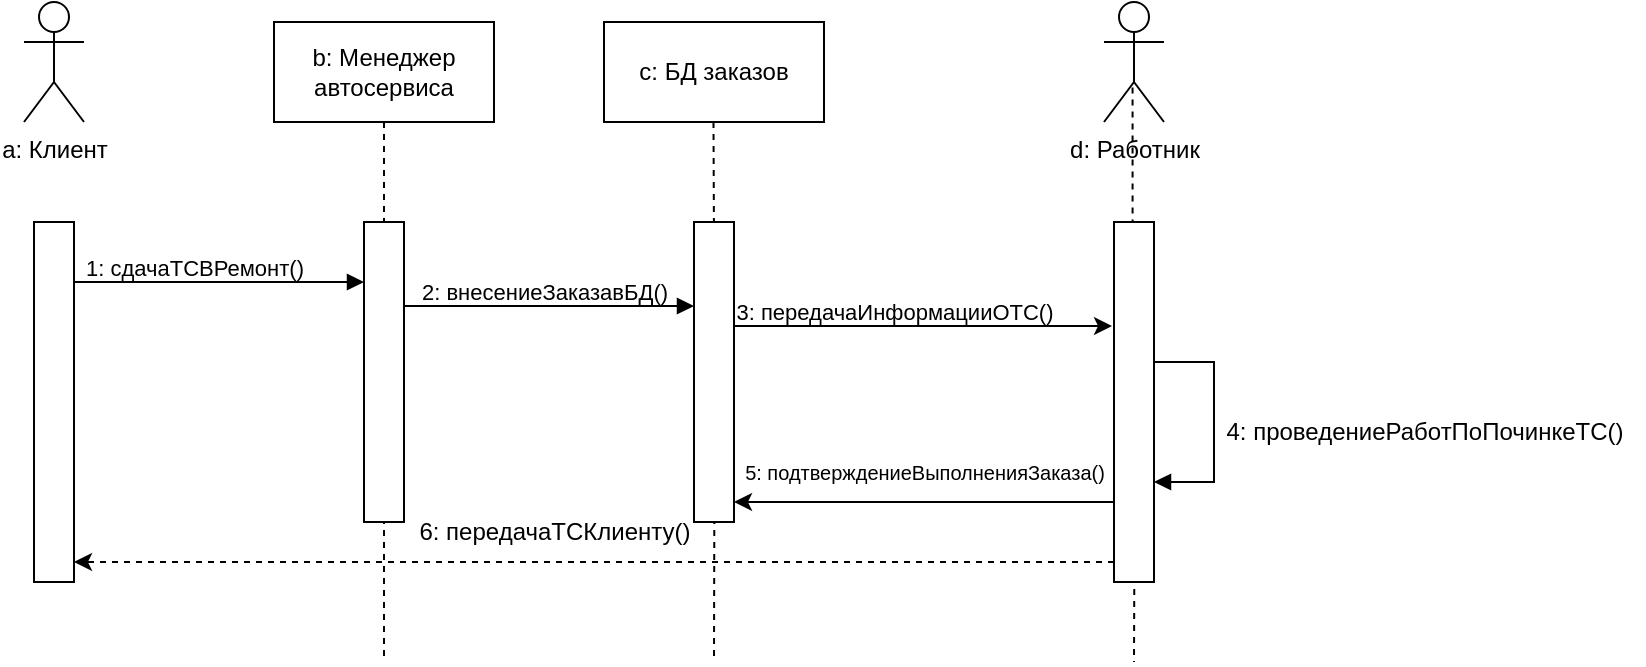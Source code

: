 <mxfile version="24.1.0" type="device">
  <diagram name="Страница — 1" id="e_uj34zzvie9biT-qgOB">
    <mxGraphModel dx="1050" dy="669" grid="1" gridSize="10" guides="1" tooltips="1" connect="1" arrows="1" fold="1" page="1" pageScale="1" pageWidth="827" pageHeight="1169" math="0" shadow="0">
      <root>
        <mxCell id="0" />
        <mxCell id="1" parent="0" />
        <mxCell id="tfTTYyIcX-fdJAOk-1EW-33" style="edgeStyle=orthogonalEdgeStyle;rounded=0;orthogonalLoop=1;jettySize=auto;html=1;exitX=0.476;exitY=0.712;exitDx=0;exitDy=0;endArrow=none;endFill=0;dashed=1;exitPerimeter=0;" parent="1" source="tfTTYyIcX-fdJAOk-1EW-2" edge="1">
          <mxGeometry relative="1" as="geometry">
            <mxPoint x="655" y="520" as="targetPoint" />
            <mxPoint x="654.5" y="260" as="sourcePoint" />
          </mxGeometry>
        </mxCell>
        <mxCell id="tfTTYyIcX-fdJAOk-1EW-32" style="edgeStyle=orthogonalEdgeStyle;rounded=0;orthogonalLoop=1;jettySize=auto;html=1;exitX=0.5;exitY=1;exitDx=0;exitDy=0;endArrow=none;endFill=0;dashed=1;" parent="1" edge="1">
          <mxGeometry relative="1" as="geometry">
            <mxPoint x="445" y="520" as="targetPoint" />
            <mxPoint x="444.75" y="250" as="sourcePoint" />
          </mxGeometry>
        </mxCell>
        <mxCell id="tfTTYyIcX-fdJAOk-1EW-1" value="а: Клиент" style="shape=umlActor;verticalLabelPosition=bottom;verticalAlign=top;html=1;" parent="1" vertex="1">
          <mxGeometry x="100" y="190" width="30" height="60" as="geometry" />
        </mxCell>
        <mxCell id="tfTTYyIcX-fdJAOk-1EW-2" value="d: Работник" style="shape=umlActor;verticalLabelPosition=bottom;verticalAlign=top;html=1;" parent="1" vertex="1">
          <mxGeometry x="640" y="190" width="30" height="60" as="geometry" />
        </mxCell>
        <mxCell id="tfTTYyIcX-fdJAOk-1EW-3" value="" style="html=1;points=[[0,0,0,0,5],[0,1,0,0,-5],[1,0,0,0,5],[1,1,0,0,-5]];perimeter=orthogonalPerimeter;outlineConnect=0;targetShapes=umlLifeline;portConstraint=eastwest;newEdgeStyle={&quot;curved&quot;:0,&quot;rounded&quot;:0};" parent="1" vertex="1">
          <mxGeometry x="105" y="300" width="20" height="180" as="geometry" />
        </mxCell>
        <mxCell id="tfTTYyIcX-fdJAOk-1EW-4" value="" style="html=1;points=[[0,0,0,0,5],[0,1,0,0,-5],[1,0,0,0,5],[1,1,0,0,-5]];perimeter=orthogonalPerimeter;outlineConnect=0;targetShapes=umlLifeline;portConstraint=eastwest;newEdgeStyle={&quot;curved&quot;:0,&quot;rounded&quot;:0};" parent="1" vertex="1">
          <mxGeometry x="645" y="300" width="20" height="180" as="geometry" />
        </mxCell>
        <mxCell id="tfTTYyIcX-fdJAOk-1EW-30" style="edgeStyle=orthogonalEdgeStyle;rounded=0;orthogonalLoop=1;jettySize=auto;html=1;exitX=0.5;exitY=1;exitDx=0;exitDy=0;endArrow=none;endFill=0;dashed=1;" parent="1" source="tfTTYyIcX-fdJAOk-1EW-5" edge="1">
          <mxGeometry relative="1" as="geometry">
            <mxPoint x="280" y="520" as="targetPoint" />
          </mxGeometry>
        </mxCell>
        <mxCell id="tfTTYyIcX-fdJAOk-1EW-5" value="b: Менеджер автосервиса" style="html=1;whiteSpace=wrap;" parent="1" vertex="1">
          <mxGeometry x="225" y="200" width="110" height="50" as="geometry" />
        </mxCell>
        <mxCell id="tfTTYyIcX-fdJAOk-1EW-6" value="" style="html=1;points=[[0,0,0,0,5],[0,1,0,0,-5],[1,0,0,0,5],[1,1,0,0,-5]];perimeter=orthogonalPerimeter;outlineConnect=0;targetShapes=umlLifeline;portConstraint=eastwest;newEdgeStyle={&quot;curved&quot;:0,&quot;rounded&quot;:0};" parent="1" vertex="1">
          <mxGeometry x="270" y="300" width="20" height="150" as="geometry" />
        </mxCell>
        <mxCell id="tfTTYyIcX-fdJAOk-1EW-7" value="" style="endArrow=block;endFill=1;html=1;edgeStyle=orthogonalEdgeStyle;align=left;verticalAlign=top;rounded=0;" parent="1" edge="1">
          <mxGeometry x="-1" relative="1" as="geometry">
            <mxPoint x="125" y="330" as="sourcePoint" />
            <mxPoint x="270" y="330" as="targetPoint" />
          </mxGeometry>
        </mxCell>
        <mxCell id="tfTTYyIcX-fdJAOk-1EW-9" value="&lt;span style=&quot;font-size: 11px; text-align: left; background-color: rgb(255, 255, 255);&quot;&gt;1: сдачаТСВРемонт()&lt;/span&gt;" style="text;html=1;align=center;verticalAlign=middle;resizable=0;points=[];autosize=1;strokeColor=none;fillColor=none;" parent="1" vertex="1">
          <mxGeometry x="120" y="308" width="130" height="30" as="geometry" />
        </mxCell>
        <mxCell id="tfTTYyIcX-fdJAOk-1EW-11" value="c: БД заказов" style="html=1;whiteSpace=wrap;" parent="1" vertex="1">
          <mxGeometry x="390" y="200" width="110" height="50" as="geometry" />
        </mxCell>
        <mxCell id="tfTTYyIcX-fdJAOk-1EW-12" value="" style="html=1;points=[[0,0,0,0,5],[0,1,0,0,-5],[1,0,0,0,5],[1,1,0,0,-5]];perimeter=orthogonalPerimeter;outlineConnect=0;targetShapes=umlLifeline;portConstraint=eastwest;newEdgeStyle={&quot;curved&quot;:0,&quot;rounded&quot;:0};" parent="1" vertex="1">
          <mxGeometry x="435" y="300" width="20" height="150" as="geometry" />
        </mxCell>
        <mxCell id="tfTTYyIcX-fdJAOk-1EW-13" value="" style="endArrow=block;endFill=1;html=1;edgeStyle=orthogonalEdgeStyle;align=left;verticalAlign=top;rounded=0;" parent="1" edge="1">
          <mxGeometry x="-1" relative="1" as="geometry">
            <mxPoint x="290" y="342" as="sourcePoint" />
            <mxPoint x="435" y="342" as="targetPoint" />
          </mxGeometry>
        </mxCell>
        <mxCell id="tfTTYyIcX-fdJAOk-1EW-14" value="&lt;span style=&quot;font-size: 11px; text-align: left; background-color: rgb(255, 255, 255);&quot;&gt;2: внесениеЗаказавБД()&lt;/span&gt;" style="text;html=1;align=center;verticalAlign=middle;resizable=0;points=[];autosize=1;strokeColor=none;fillColor=none;" parent="1" vertex="1">
          <mxGeometry x="285" y="320" width="150" height="30" as="geometry" />
        </mxCell>
        <mxCell id="tfTTYyIcX-fdJAOk-1EW-16" value="&lt;span style=&quot;text-align: left; background-color: rgb(255, 255, 255);&quot;&gt;&lt;font style=&quot;font-size: 11px;&quot;&gt;3: передачаИнформацииОТС()&lt;/font&gt;&lt;/span&gt;" style="text;html=1;align=center;verticalAlign=middle;resizable=0;points=[];autosize=1;strokeColor=none;fillColor=none;" parent="1" vertex="1">
          <mxGeometry x="445" y="330" width="180" height="30" as="geometry" />
        </mxCell>
        <mxCell id="tfTTYyIcX-fdJAOk-1EW-18" value="" style="endArrow=block;endFill=1;html=1;edgeStyle=orthogonalEdgeStyle;align=left;verticalAlign=top;rounded=0;" parent="1" source="tfTTYyIcX-fdJAOk-1EW-4" edge="1">
          <mxGeometry x="-1" relative="1" as="geometry">
            <mxPoint x="665" y="380" as="sourcePoint" />
            <mxPoint x="665" y="430" as="targetPoint" />
            <Array as="points">
              <mxPoint x="695" y="370" />
              <mxPoint x="695" y="430" />
              <mxPoint x="665" y="430" />
            </Array>
          </mxGeometry>
        </mxCell>
        <mxCell id="tfTTYyIcX-fdJAOk-1EW-19" value="4: проведениеРаботПоПочинкеТС()" style="text;html=1;align=center;verticalAlign=middle;resizable=0;points=[];autosize=1;strokeColor=none;fillColor=none;" parent="1" vertex="1">
          <mxGeometry x="690" y="390" width="220" height="30" as="geometry" />
        </mxCell>
        <mxCell id="tfTTYyIcX-fdJAOk-1EW-20" value="" style="edgeStyle=none;orthogonalLoop=1;jettySize=auto;html=1;rounded=0;" parent="1" edge="1">
          <mxGeometry width="100" relative="1" as="geometry">
            <mxPoint x="645" y="440" as="sourcePoint" />
            <mxPoint x="455" y="440" as="targetPoint" />
            <Array as="points">
              <mxPoint x="530" y="440" />
            </Array>
          </mxGeometry>
        </mxCell>
        <mxCell id="tfTTYyIcX-fdJAOk-1EW-21" value="&lt;font style=&quot;font-size: 10px;&quot;&gt;5: подтверждениеВыполненияЗаказа()&lt;/font&gt;" style="text;html=1;align=center;verticalAlign=middle;resizable=0;points=[];autosize=1;strokeColor=none;fillColor=none;" parent="1" vertex="1">
          <mxGeometry x="450" y="410" width="200" height="30" as="geometry" />
        </mxCell>
        <mxCell id="tfTTYyIcX-fdJAOk-1EW-23" value="" style="edgeStyle=none;orthogonalLoop=1;jettySize=auto;html=1;rounded=0;entryX=-0.05;entryY=0.443;entryDx=0;entryDy=0;entryPerimeter=0;" parent="1" edge="1">
          <mxGeometry width="100" relative="1" as="geometry">
            <mxPoint x="455" y="352" as="sourcePoint" />
            <mxPoint x="644" y="352" as="targetPoint" />
            <Array as="points" />
          </mxGeometry>
        </mxCell>
        <mxCell id="tfTTYyIcX-fdJAOk-1EW-24" value="" style="edgeStyle=none;orthogonalLoop=1;jettySize=auto;html=1;rounded=0;dashed=1;" parent="1" source="tfTTYyIcX-fdJAOk-1EW-4" target="tfTTYyIcX-fdJAOk-1EW-3" edge="1">
          <mxGeometry width="100" relative="1" as="geometry">
            <mxPoint x="460" y="490" as="sourcePoint" />
            <mxPoint x="560" y="490" as="targetPoint" />
            <Array as="points">
              <mxPoint x="140" y="470" />
            </Array>
          </mxGeometry>
        </mxCell>
        <mxCell id="tfTTYyIcX-fdJAOk-1EW-25" value="6: передачаТСКлиенту()" style="text;html=1;align=center;verticalAlign=middle;resizable=0;points=[];autosize=1;strokeColor=none;fillColor=none;" parent="1" vertex="1">
          <mxGeometry x="285" y="440" width="160" height="30" as="geometry" />
        </mxCell>
      </root>
    </mxGraphModel>
  </diagram>
</mxfile>
